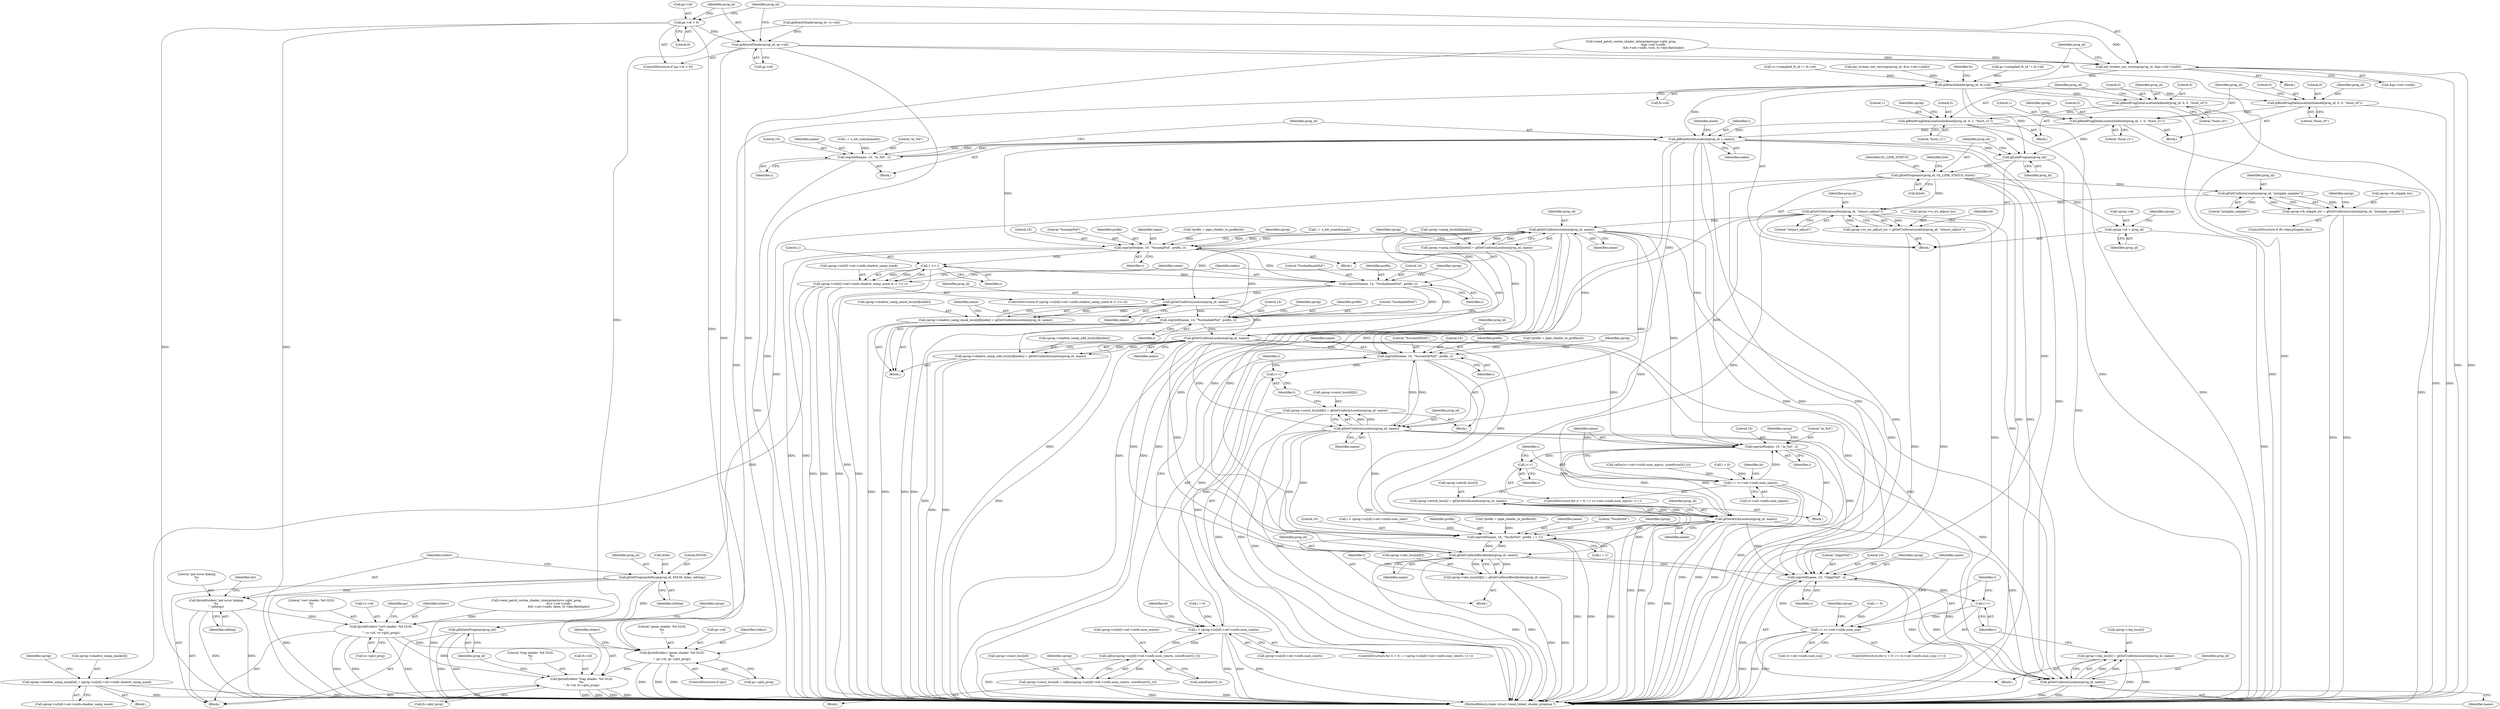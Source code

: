 digraph "0_virglrenderer_a2f12a1b0f95b13b6f8dc3d05d7b74b4386394e4@pointer" {
"1000249" [label="(Call,gs->id > 0)"];
"1000254" [label="(Call,glAttachShader(prog_id, gs->id))"];
"1000259" [label="(Call,set_stream_out_varyings(prog_id, &gs->sel->sinfo))"];
"1000276" [label="(Call,glAttachShader(prog_id, fs->id))"];
"1000302" [label="(Call,glBindFragDataLocationIndexed(prog_id, 0, 0, \"fsout_c0\"))"];
"1000307" [label="(Call,glBindFragDataLocationIndexed(prog_id, 0, 1, \"fsout_c1\"))"];
"1000368" [label="(Call,glBindAttribLocation(prog_id, i, name))"];
"1000363" [label="(Call,snprintf(name, 10, \"in_%d\", i))"];
"1000372" [label="(Call,glLinkProgram(prog_id))"];
"1000374" [label="(Call,glGetProgramiv(prog_id, GL_LINK_STATUS, &lret))"];
"1000386" [label="(Call,glGetProgramInfoLog(prog_id, 65536, &len, infolog))"];
"1000392" [label="(Call,fprintf(stderr,\"got error linking\n%s\n\", infolog))"];
"1000400" [label="(Call,fprintf(stderr,\"vert shader: %d GLSL\n%s\n\", vs->id, vs->glsl_prog))"];
"1000411" [label="(Call,fprintf(stderr,\"geom shader: %d GLSL\n%s\n\", gs->id, gs->glsl_prog))"];
"1000420" [label="(Call,fprintf(stderr,\"frag shader: %d GLSL\n%s\n\", fs->id, fs->glsl_prog))"];
"1000429" [label="(Call,glDeleteProgram(prog_id))"];
"1000490" [label="(Call,sprog->id = prog_id)"];
"1000516" [label="(Call,glGetUniformLocation(prog_id, \"pstipple_sampler\"))"];
"1000512" [label="(Call,sprog->fs_stipple_loc = glGetUniformLocation(prog_id, \"pstipple_sampler\"))"];
"1000530" [label="(Call,glGetUniformLocation(prog_id, \"winsys_adjust\"))"];
"1000526" [label="(Call,sprog->vs_ws_adjust_loc = glGetUniformLocation(prog_id, \"winsys_adjust\"))"];
"1000698" [label="(Call,glGetUniformLocation(prog_id, name))"];
"1000684" [label="(Call,snprintf(name, 10, \"%ssamp%d\", prefix, i))"];
"1000714" [label="(Call,1 << i)"];
"1000702" [label="(Call,sprog->ss[id]->sel->sinfo.shadow_samp_mask & (1 << i))"];
"1000586" [label="(Call,sprog->shadow_samp_mask[id] = sprog->ss[id]->sel->sinfo.shadow_samp_mask)"];
"1000718" [label="(Call,snprintf(name, 14, \"%sshadmask%d\", prefix, i))"];
"1000732" [label="(Call,glGetUniformLocation(prog_id, name))"];
"1000724" [label="(Call,sprog->shadow_samp_mask_locs[id][index] = glGetUniformLocation(prog_id, name))"];
"1000735" [label="(Call,snprintf(name, 14, \"%sshadadd%d\", prefix, i))"];
"1000749" [label="(Call,glGetUniformLocation(prog_id, name))"];
"1000741" [label="(Call,sprog->shadow_samp_add_locs[id][index] = glGetUniformLocation(prog_id, name))"];
"1000876" [label="(Call,snprintf(name, 16, \"%sconst0[%d]\", prefix, i))"];
"1000873" [label="(Call,i++)"];
"1000860" [label="(Call,i < sprog->ss[id]->sel->sinfo.num_consts)"];
"1000830" [label="(Call,calloc(sprog->ss[id]->sel->sinfo.num_consts, sizeof(uint32_t)))"];
"1000824" [label="(Call,sprog->const_locs[id] = calloc(sprog->ss[id]->sel->sinfo.num_consts, sizeof(uint32_t)))"];
"1000890" [label="(Call,glGetUniformLocation(prog_id, name))"];
"1000882" [label="(Call,sprog->const_locs[id][i] = glGetUniformLocation(prog_id, name))"];
"1000951" [label="(Call,snprintf(name, 10, \"in_%d\", i))"];
"1000948" [label="(Call,i++)"];
"1000939" [label="(Call,i < vs->sel->sinfo.num_inputs)"];
"1000962" [label="(Call,glGetAttribLocation(prog_id, name))"];
"1000956" [label="(Call,sprog->attrib_locs[i] = glGetAttribLocation(prog_id, name))"];
"1001039" [label="(Call,snprintf(name, 16, \"%subo%d\", prefix, i + 1))"];
"1001055" [label="(Call,glGetUniformBlockIndex(prog_id, name))"];
"1001047" [label="(Call,sprog->ubo_locs[id][i] = glGetUniformBlockIndex(prog_id, name))"];
"1001091" [label="(Call,snprintf(name, 10, \"clipp[%d]\", i))"];
"1001088" [label="(Call,i++)"];
"1001079" [label="(Call,i < vs->sel->sinfo.num_ucp)"];
"1001102" [label="(Call,glGetUniformLocation(prog_id, name))"];
"1001096" [label="(Call,sprog->clip_locs[i] = glGetUniformLocation(prog_id, name))"];
"1000690" [label="(Call,sprog->samp_locs[id][index] = glGetUniformLocation(prog_id, name))"];
"1000319" [label="(Call,glBindFragDataLocationIndexed(prog_id, 0, 0, \"fsout_c0\"))"];
"1000324" [label="(Call,glBindFragDataLocationIndexed(prog_id, 1, 0, \"fsout_c1\"))"];
"1000432" [label="(Identifier,sprog)"];
"1000422" [label="(Literal,\"frag shader: %d GLSL\n%s\n\")"];
"1001041" [label="(Literal,16)"];
"1000700" [label="(Identifier,name)"];
"1000490" [label="(Call,sprog->id = prog_id)"];
"1000307" [label="(Call,glBindFragDataLocationIndexed(prog_id, 0, 1, \"fsout_c1\"))"];
"1000823" [label="(Block,)"];
"1000365" [label="(Literal,10)"];
"1000686" [label="(Literal,10)"];
"1001076" [label="(Call,i = 0)"];
"1000491" [label="(Call,sprog->id)"];
"1000324" [label="(Call,glBindFragDataLocationIndexed(prog_id, 1, 0, \"fsout_c1\"))"];
"1000387" [label="(Identifier,prog_id)"];
"1000277" [label="(Identifier,prog_id)"];
"1000401" [label="(Identifier,stderr)"];
"1000689" [label="(Identifier,i)"];
"1000687" [label="(Literal,\"%ssamp%d\")"];
"1000400" [label="(Call,fprintf(stderr,\"vert shader: %d GLSL\n%s\n\", vs->id, vs->glsl_prog))"];
"1000518" [label="(Literal,\"pstipple_sampler\")"];
"1000327" [label="(Literal,0)"];
"1000718" [label="(Call,snprintf(name, 14, \"%sshadmask%d\", prefix, i))"];
"1001094" [label="(Literal,\"clipp[%d]\")"];
"1000254" [label="(Call,glAttachShader(prog_id, gs->id))"];
"1000302" [label="(Call,glBindFragDataLocationIndexed(prog_id, 0, 0, \"fsout_c0\"))"];
"1001089" [label="(Identifier,i)"];
"1000825" [label="(Call,sprog->const_locs[id])"];
"1000532" [label="(Literal,\"winsys_adjust\")"];
"1001081" [label="(Call,vs->sel->sinfo.num_ucp)"];
"1001057" [label="(Identifier,name)"];
"1000876" [label="(Call,snprintf(name, 16, \"%sconst0[%d]\", prefix, i))"];
"1000406" [label="(Call,vs->glsl_prog)"];
"1001107" [label="(MethodReturn,static struct vrend_linked_shader_program *)"];
"1000356" [label="(Identifier,mask)"];
"1000255" [label="(Identifier,prog_id)"];
"1000528" [label="(Identifier,sprog)"];
"1000531" [label="(Identifier,prog_id)"];
"1000963" [label="(Identifier,prog_id)"];
"1000377" [label="(Call,&lret)"];
"1000260" [label="(Identifier,prog_id)"];
"1000847" [label="(Identifier,sprog)"];
"1000742" [label="(Call,sprog->shadow_samp_add_locs[id][index])"];
"1000723" [label="(Identifier,i)"];
"1000950" [label="(Block,)"];
"1000862" [label="(Call,sprog->ss[id]->sel->sinfo.num_consts)"];
"1000301" [label="(Block,)"];
"1000949" [label="(Identifier,i)"];
"1001093" [label="(Literal,10)"];
"1000138" [label="(Call,vs->compiled_fs_id != fs->id)"];
"1000328" [label="(Literal,\"fsout_c1\")"];
"1000517" [label="(Identifier,prog_id)"];
"1000326" [label="(Literal,1)"];
"1000314" [label="(Identifier,sprog)"];
"1000527" [label="(Call,sprog->vs_ws_adjust_loc)"];
"1000736" [label="(Identifier,name)"];
"1000172" [label="(Call,vrend_patch_vertex_shader_interpolants(vs->glsl_prog,\n                                                &vs->sel->sinfo,\n                                                &fs->sel->sinfo, false, fs->key.flatshade))"];
"1000890" [label="(Call,glGetUniformLocation(prog_id, name))"];
"1000722" [label="(Identifier,prefix)"];
"1000321" [label="(Literal,0)"];
"1001023" [label="(Call,i < sprog->ss[id]->sel->sinfo.num_ubos)"];
"1000852" [label="(Call,*prefix = pipe_shader_to_prefix(id))"];
"1000409" [label="(ControlStructure,if (gs))"];
"1000413" [label="(Literal,\"geom shader: %d GLSL\n%s\n\")"];
"1000886" [label="(Identifier,sprog)"];
"1000320" [label="(Identifier,prog_id)"];
"1001106" [label="(Identifier,sprog)"];
"1000248" [label="(ControlStructure,if (gs->id > 0))"];
"1000733" [label="(Identifier,prog_id)"];
"1001037" [label="(Identifier,i)"];
"1000809" [label="(Identifier,id)"];
"1001088" [label="(Call,i++)"];
"1000372" [label="(Call,glLinkProgram(prog_id))"];
"1000261" [label="(Call,&gs->sel->sinfo)"];
"1000318" [label="(Block,)"];
"1000955" [label="(Identifier,i)"];
"1000678" [label="(Block,)"];
"1000592" [label="(Call,sprog->ss[id]->sel->sinfo.shadow_samp_mask)"];
"1000716" [label="(Identifier,i)"];
"1000708" [label="(Identifier,sprog)"];
"1000516" [label="(Call,glGetUniformLocation(prog_id, \"pstipple_sampler\"))"];
"1000375" [label="(Identifier,prog_id)"];
"1000268" [label="(Call,set_stream_out_varyings(prog_id, &vs->sel->sinfo))"];
"1000831" [label="(Call,sprog->ss[id]->sel->sinfo.num_consts)"];
"1000684" [label="(Call,snprintf(name, 10, \"%ssamp%d\", prefix, i))"];
"1000323" [label="(Literal,\"fsout_c0\")"];
"1000414" [label="(Call,gs->id)"];
"1000306" [label="(Literal,\"fsout_c0\")"];
"1000877" [label="(Identifier,name)"];
"1000751" [label="(Identifier,name)"];
"1001096" [label="(Call,sprog->clip_locs[i] = glGetUniformLocation(prog_id, name))"];
"1000688" [label="(Identifier,prefix)"];
"1000691" [label="(Call,sprog->samp_locs[id][index])"];
"1000555" [label="(Block,)"];
"1000609" [label="(Identifier,sprog)"];
"1000513" [label="(Call,sprog->fs_stipple_loc)"];
"1001080" [label="(Identifier,i)"];
"1000311" [label="(Literal,\"fsout_c1\")"];
"1000304" [label="(Literal,0)"];
"1000883" [label="(Call,sprog->const_locs[id][i])"];
"1001090" [label="(Block,)"];
"1000737" [label="(Literal,14)"];
"1000745" [label="(Identifier,sprog)"];
"1000717" [label="(Block,)"];
"1000891" [label="(Identifier,prog_id)"];
"1000535" [label="(Identifier,id)"];
"1000367" [label="(Identifier,i)"];
"1000402" [label="(Literal,\"vert shader: %d GLSL\n%s\n\")"];
"1000371" [label="(Identifier,name)"];
"1000724" [label="(Call,sprog->shadow_samp_mask_locs[id][index] = glGetUniformLocation(prog_id, name))"];
"1001097" [label="(Call,sprog->clip_locs[i])"];
"1000526" [label="(Call,sprog->vs_ws_adjust_loc = glGetUniformLocation(prog_id, \"winsys_adjust\"))"];
"1000286" [label="(Identifier,fs)"];
"1000331" [label="(Identifier,sprog)"];
"1000861" [label="(Identifier,i)"];
"1000498" [label="(Identifier,sprog)"];
"1000128" [label="(Call,gs->compiled_fs_id != fs->id)"];
"1000719" [label="(Identifier,name)"];
"1000376" [label="(Identifier,GL_LINK_STATUS)"];
"1000720" [label="(Literal,14)"];
"1000735" [label="(Call,snprintf(name, 14, \"%sshadadd%d\", prefix, i))"];
"1000259" [label="(Call,set_stream_out_varyings(prog_id, &gs->sel->sinfo))"];
"1000357" [label="(Block,)"];
"1000322" [label="(Literal,0)"];
"1000240" [label="(Call,glAttachShader(prog_id, vs->id))"];
"1000386" [label="(Call,glGetProgramInfoLog(prog_id, 65536, &len, infolog))"];
"1001043" [label="(Identifier,prefix)"];
"1000995" [label="(Call,*prefix = pipe_shader_to_prefix(id))"];
"1000875" [label="(Block,)"];
"1001103" [label="(Identifier,prog_id)"];
"1000423" [label="(Call,fs->id)"];
"1001039" [label="(Call,snprintf(name, 16, \"%subo%d\", prefix, i + 1))"];
"1000309" [label="(Literal,0)"];
"1000740" [label="(Identifier,i)"];
"1000587" [label="(Call,sprog->shadow_samp_mask[id])"];
"1001091" [label="(Call,snprintf(name, 10, \"clipp[%d]\", i))"];
"1000739" [label="(Identifier,prefix)"];
"1001099" [label="(Identifier,sprog)"];
"1000940" [label="(Identifier,i)"];
"1000389" [label="(Call,&len)"];
"1001102" [label="(Call,glGetUniformLocation(prog_id, name))"];
"1000421" [label="(Identifier,stderr)"];
"1000305" [label="(Literal,0)"];
"1000725" [label="(Call,sprog->shadow_samp_mask_locs[id][index])"];
"1000685" [label="(Identifier,name)"];
"1001104" [label="(Identifier,name)"];
"1001044" [label="(Call,i + 1)"];
"1001040" [label="(Identifier,name)"];
"1000430" [label="(Identifier,prog_id)"];
"1000690" [label="(Call,sprog->samp_locs[id][index] = glGetUniformLocation(prog_id, name))"];
"1000303" [label="(Identifier,prog_id)"];
"1000394" [label="(Literal,\"got error linking\n%s\n\")"];
"1000892" [label="(Identifier,name)"];
"1000741" [label="(Call,sprog->shadow_samp_add_locs[id][index] = glGetUniformLocation(prog_id, name))"];
"1000952" [label="(Identifier,name)"];
"1000699" [label="(Identifier,prog_id)"];
"1001048" [label="(Call,sprog->ubo_locs[id][i])"];
"1000734" [label="(Identifier,name)"];
"1000750" [label="(Identifier,prog_id)"];
"1001038" [label="(Block,)"];
"1000370" [label="(Identifier,i)"];
"1000383" [label="(Block,)"];
"1000698" [label="(Call,glGetUniformLocation(prog_id, name))"];
"1000364" [label="(Identifier,name)"];
"1000373" [label="(Identifier,prog_id)"];
"1000412" [label="(Identifier,stderr)"];
"1000669" [label="(Call,*prefix = pipe_shader_to_prefix(id))"];
"1000728" [label="(Identifier,sprog)"];
"1000920" [label="(Call,calloc(vs->sel->sinfo.num_inputs, sizeof(uint32_t)))"];
"1001056" [label="(Identifier,prog_id)"];
"1000512" [label="(Call,sprog->fs_stipple_loc = glGetUniformLocation(prog_id, \"pstipple_sampler\"))"];
"1000941" [label="(Call,vs->sel->sinfo.num_inputs)"];
"1000948" [label="(Call,i++)"];
"1000879" [label="(Literal,\"%sconst0[%d]\")"];
"1000417" [label="(Call,gs->glsl_prog)"];
"1000391" [label="(Identifier,infolog)"];
"1000953" [label="(Literal,10)"];
"1000249" [label="(Call,gs->id > 0)"];
"1000429" [label="(Call,glDeleteProgram(prog_id))"];
"1000951" [label="(Call,snprintf(name, 10, \"in_%d\", i))"];
"1000363" [label="(Call,snprintf(name, 10, \"in_%d\", i))"];
"1000878" [label="(Literal,16)"];
"1000397" [label="(Identifier,ctx)"];
"1000939" [label="(Call,i < vs->sel->sinfo.num_inputs)"];
"1000278" [label="(Call,fs->id)"];
"1000586" [label="(Call,sprog->shadow_samp_mask[id] = sprog->ss[id]->sel->sinfo.shadow_samp_mask)"];
"1000856" [label="(ControlStructure,for (i = 0; i < sprog->ss[id]->sel->sinfo.num_consts; i++))"];
"1000702" [label="(Call,sprog->ss[id]->sel->sinfo.shadow_samp_mask & (1 << i))"];
"1000256" [label="(Call,gs->id)"];
"1000368" [label="(Call,glBindAttribLocation(prog_id, i, name))"];
"1000703" [label="(Call,sprog->ss[id]->sel->sinfo.shadow_samp_mask)"];
"1000882" [label="(Call,sprog->const_locs[id][i] = glGetUniformLocation(prog_id, name))"];
"1000381" [label="(Identifier,lret)"];
"1000530" [label="(Call,glGetUniformLocation(prog_id, \"winsys_adjust\"))"];
"1000369" [label="(Identifier,prog_id)"];
"1000881" [label="(Identifier,i)"];
"1000325" [label="(Identifier,prog_id)"];
"1000403" [label="(Call,vs->id)"];
"1001047" [label="(Call,sprog->ubo_locs[id][i] = glGetUniformBlockIndex(prog_id, name))"];
"1000250" [label="(Call,gs->id)"];
"1000308" [label="(Identifier,prog_id)"];
"1000149" [label="(Call,vrend_patch_vertex_shader_interpolants(gs->glsl_prog,\n                                                &gs->sel->sinfo,\n                                                &fs->sel->sinfo, true, fs->key.flatshade))"];
"1000253" [label="(Literal,0)"];
"1000494" [label="(Identifier,prog_id)"];
"1000732" [label="(Call,glGetUniformLocation(prog_id, name))"];
"1000276" [label="(Call,glAttachShader(prog_id, fs->id))"];
"1000959" [label="(Identifier,sprog)"];
"1001055" [label="(Call,glGetUniformBlockIndex(prog_id, name))"];
"1000506" [label="(ControlStructure,if (fs->key.pstipple_tex))"];
"1000374" [label="(Call,glGetProgramiv(prog_id, GL_LINK_STATUS, &lret))"];
"1000393" [label="(Identifier,stderr)"];
"1000392" [label="(Call,fprintf(stderr,\"got error linking\n%s\n\", infolog))"];
"1000873" [label="(Call,i++)"];
"1000410" [label="(Identifier,gs)"];
"1000714" [label="(Call,1 << i)"];
"1000753" [label="(Identifier,index)"];
"1000964" [label="(Identifier,name)"];
"1000936" [label="(Call,i = 0)"];
"1000388" [label="(Literal,65536)"];
"1000973" [label="(Identifier,id)"];
"1000358" [label="(Call,i = u_bit_scan(&mask))"];
"1000395" [label="(Identifier,infolog)"];
"1000107" [label="(Block,)"];
"1000962" [label="(Call,glGetAttribLocation(prog_id, name))"];
"1001042" [label="(Literal,\"%subo%d\")"];
"1001079" [label="(Call,i < vs->sel->sinfo.num_ucp)"];
"1000310" [label="(Literal,1)"];
"1001092" [label="(Identifier,name)"];
"1000721" [label="(Literal,\"%sshadmask%d\")"];
"1000880" [label="(Identifier,prefix)"];
"1000957" [label="(Call,sprog->attrib_locs[i])"];
"1000935" [label="(ControlStructure,for (i = 0; i < vs->sel->sinfo.num_inputs; i++))"];
"1000874" [label="(Identifier,i)"];
"1000247" [label="(Block,)"];
"1001075" [label="(ControlStructure,for (i = 0; i < vs->sel->sinfo.num_ucp; i++))"];
"1000694" [label="(Identifier,sprog)"];
"1000830" [label="(Call,calloc(sprog->ss[id]->sel->sinfo.num_consts, sizeof(uint32_t)))"];
"1000857" [label="(Call,i = 0)"];
"1000319" [label="(Call,glBindFragDataLocationIndexed(prog_id, 0, 0, \"fsout_c0\"))"];
"1000426" [label="(Call,fs->glsl_prog)"];
"1000749" [label="(Call,glGetUniformLocation(prog_id, name))"];
"1000824" [label="(Call,sprog->const_locs[id] = calloc(sprog->ss[id]->sel->sinfo.num_consts, sizeof(uint32_t)))"];
"1000701" [label="(ControlStructure,if (sprog->ss[id]->sel->sinfo.shadow_samp_mask & (1 << i)))"];
"1001095" [label="(Identifier,i)"];
"1000842" [label="(Call,sizeof(uint32_t))"];
"1000860" [label="(Call,i < sprog->ss[id]->sel->sinfo.num_consts)"];
"1000366" [label="(Literal,\"in_%d\")"];
"1000679" [label="(Call,i = u_bit_scan(&mask))"];
"1000420" [label="(Call,fprintf(stderr,\"frag shader: %d GLSL\n%s\n\", fs->id, fs->glsl_prog))"];
"1000738" [label="(Literal,\"%sshadadd%d\")"];
"1000954" [label="(Literal,\"in_%d\")"];
"1000956" [label="(Call,sprog->attrib_locs[i] = glGetAttribLocation(prog_id, name))"];
"1000715" [label="(Literal,1)"];
"1001051" [label="(Identifier,sprog)"];
"1000411" [label="(Call,fprintf(stderr,\"geom shader: %d GLSL\n%s\n\", gs->id, gs->glsl_prog))"];
"1000249" -> "1000248"  [label="AST: "];
"1000249" -> "1000253"  [label="CFG: "];
"1000250" -> "1000249"  [label="AST: "];
"1000253" -> "1000249"  [label="AST: "];
"1000255" -> "1000249"  [label="CFG: "];
"1000260" -> "1000249"  [label="CFG: "];
"1000249" -> "1001107"  [label="DDG: "];
"1000249" -> "1001107"  [label="DDG: "];
"1000249" -> "1000254"  [label="DDG: "];
"1000249" -> "1000411"  [label="DDG: "];
"1000254" -> "1000248"  [label="AST: "];
"1000254" -> "1000256"  [label="CFG: "];
"1000255" -> "1000254"  [label="AST: "];
"1000256" -> "1000254"  [label="AST: "];
"1000260" -> "1000254"  [label="CFG: "];
"1000254" -> "1001107"  [label="DDG: "];
"1000254" -> "1001107"  [label="DDG: "];
"1000240" -> "1000254"  [label="DDG: "];
"1000254" -> "1000259"  [label="DDG: "];
"1000254" -> "1000411"  [label="DDG: "];
"1000259" -> "1000247"  [label="AST: "];
"1000259" -> "1000261"  [label="CFG: "];
"1000260" -> "1000259"  [label="AST: "];
"1000261" -> "1000259"  [label="AST: "];
"1000277" -> "1000259"  [label="CFG: "];
"1000259" -> "1001107"  [label="DDG: "];
"1000259" -> "1001107"  [label="DDG: "];
"1000240" -> "1000259"  [label="DDG: "];
"1000149" -> "1000259"  [label="DDG: "];
"1000259" -> "1000276"  [label="DDG: "];
"1000276" -> "1000107"  [label="AST: "];
"1000276" -> "1000278"  [label="CFG: "];
"1000277" -> "1000276"  [label="AST: "];
"1000278" -> "1000276"  [label="AST: "];
"1000286" -> "1000276"  [label="CFG: "];
"1000276" -> "1001107"  [label="DDG: "];
"1000276" -> "1001107"  [label="DDG: "];
"1000268" -> "1000276"  [label="DDG: "];
"1000138" -> "1000276"  [label="DDG: "];
"1000128" -> "1000276"  [label="DDG: "];
"1000276" -> "1000302"  [label="DDG: "];
"1000276" -> "1000319"  [label="DDG: "];
"1000276" -> "1000368"  [label="DDG: "];
"1000276" -> "1000372"  [label="DDG: "];
"1000276" -> "1000420"  [label="DDG: "];
"1000302" -> "1000301"  [label="AST: "];
"1000302" -> "1000306"  [label="CFG: "];
"1000303" -> "1000302"  [label="AST: "];
"1000304" -> "1000302"  [label="AST: "];
"1000305" -> "1000302"  [label="AST: "];
"1000306" -> "1000302"  [label="AST: "];
"1000308" -> "1000302"  [label="CFG: "];
"1000302" -> "1001107"  [label="DDG: "];
"1000302" -> "1000307"  [label="DDG: "];
"1000307" -> "1000301"  [label="AST: "];
"1000307" -> "1000311"  [label="CFG: "];
"1000308" -> "1000307"  [label="AST: "];
"1000309" -> "1000307"  [label="AST: "];
"1000310" -> "1000307"  [label="AST: "];
"1000311" -> "1000307"  [label="AST: "];
"1000314" -> "1000307"  [label="CFG: "];
"1000307" -> "1001107"  [label="DDG: "];
"1000307" -> "1000368"  [label="DDG: "];
"1000307" -> "1000372"  [label="DDG: "];
"1000368" -> "1000357"  [label="AST: "];
"1000368" -> "1000371"  [label="CFG: "];
"1000369" -> "1000368"  [label="AST: "];
"1000370" -> "1000368"  [label="AST: "];
"1000371" -> "1000368"  [label="AST: "];
"1000356" -> "1000368"  [label="CFG: "];
"1000368" -> "1001107"  [label="DDG: "];
"1000368" -> "1001107"  [label="DDG: "];
"1000368" -> "1001107"  [label="DDG: "];
"1000368" -> "1000363"  [label="DDG: "];
"1000324" -> "1000368"  [label="DDG: "];
"1000363" -> "1000368"  [label="DDG: "];
"1000363" -> "1000368"  [label="DDG: "];
"1000368" -> "1000372"  [label="DDG: "];
"1000368" -> "1000684"  [label="DDG: "];
"1000368" -> "1000876"  [label="DDG: "];
"1000368" -> "1000951"  [label="DDG: "];
"1000368" -> "1001039"  [label="DDG: "];
"1000368" -> "1001091"  [label="DDG: "];
"1000363" -> "1000357"  [label="AST: "];
"1000363" -> "1000367"  [label="CFG: "];
"1000364" -> "1000363"  [label="AST: "];
"1000365" -> "1000363"  [label="AST: "];
"1000366" -> "1000363"  [label="AST: "];
"1000367" -> "1000363"  [label="AST: "];
"1000369" -> "1000363"  [label="CFG: "];
"1000363" -> "1001107"  [label="DDG: "];
"1000358" -> "1000363"  [label="DDG: "];
"1000372" -> "1000107"  [label="AST: "];
"1000372" -> "1000373"  [label="CFG: "];
"1000373" -> "1000372"  [label="AST: "];
"1000375" -> "1000372"  [label="CFG: "];
"1000372" -> "1001107"  [label="DDG: "];
"1000324" -> "1000372"  [label="DDG: "];
"1000372" -> "1000374"  [label="DDG: "];
"1000374" -> "1000107"  [label="AST: "];
"1000374" -> "1000377"  [label="CFG: "];
"1000375" -> "1000374"  [label="AST: "];
"1000376" -> "1000374"  [label="AST: "];
"1000377" -> "1000374"  [label="AST: "];
"1000381" -> "1000374"  [label="CFG: "];
"1000374" -> "1001107"  [label="DDG: "];
"1000374" -> "1001107"  [label="DDG: "];
"1000374" -> "1001107"  [label="DDG: "];
"1000374" -> "1000386"  [label="DDG: "];
"1000374" -> "1000490"  [label="DDG: "];
"1000374" -> "1000516"  [label="DDG: "];
"1000374" -> "1000530"  [label="DDG: "];
"1000386" -> "1000383"  [label="AST: "];
"1000386" -> "1000391"  [label="CFG: "];
"1000387" -> "1000386"  [label="AST: "];
"1000388" -> "1000386"  [label="AST: "];
"1000389" -> "1000386"  [label="AST: "];
"1000391" -> "1000386"  [label="AST: "];
"1000393" -> "1000386"  [label="CFG: "];
"1000386" -> "1001107"  [label="DDG: "];
"1000386" -> "1001107"  [label="DDG: "];
"1000386" -> "1000392"  [label="DDG: "];
"1000386" -> "1000429"  [label="DDG: "];
"1000392" -> "1000383"  [label="AST: "];
"1000392" -> "1000395"  [label="CFG: "];
"1000393" -> "1000392"  [label="AST: "];
"1000394" -> "1000392"  [label="AST: "];
"1000395" -> "1000392"  [label="AST: "];
"1000397" -> "1000392"  [label="CFG: "];
"1000392" -> "1001107"  [label="DDG: "];
"1000392" -> "1001107"  [label="DDG: "];
"1000392" -> "1000400"  [label="DDG: "];
"1000400" -> "1000383"  [label="AST: "];
"1000400" -> "1000406"  [label="CFG: "];
"1000401" -> "1000400"  [label="AST: "];
"1000402" -> "1000400"  [label="AST: "];
"1000403" -> "1000400"  [label="AST: "];
"1000406" -> "1000400"  [label="AST: "];
"1000410" -> "1000400"  [label="CFG: "];
"1000400" -> "1001107"  [label="DDG: "];
"1000400" -> "1001107"  [label="DDG: "];
"1000400" -> "1001107"  [label="DDG: "];
"1000240" -> "1000400"  [label="DDG: "];
"1000172" -> "1000400"  [label="DDG: "];
"1000400" -> "1000411"  [label="DDG: "];
"1000400" -> "1000420"  [label="DDG: "];
"1000411" -> "1000409"  [label="AST: "];
"1000411" -> "1000417"  [label="CFG: "];
"1000412" -> "1000411"  [label="AST: "];
"1000413" -> "1000411"  [label="AST: "];
"1000414" -> "1000411"  [label="AST: "];
"1000417" -> "1000411"  [label="AST: "];
"1000421" -> "1000411"  [label="CFG: "];
"1000411" -> "1001107"  [label="DDG: "];
"1000411" -> "1001107"  [label="DDG: "];
"1000411" -> "1001107"  [label="DDG: "];
"1000149" -> "1000411"  [label="DDG: "];
"1000411" -> "1000420"  [label="DDG: "];
"1000420" -> "1000383"  [label="AST: "];
"1000420" -> "1000426"  [label="CFG: "];
"1000421" -> "1000420"  [label="AST: "];
"1000422" -> "1000420"  [label="AST: "];
"1000423" -> "1000420"  [label="AST: "];
"1000426" -> "1000420"  [label="AST: "];
"1000430" -> "1000420"  [label="CFG: "];
"1000420" -> "1001107"  [label="DDG: "];
"1000420" -> "1001107"  [label="DDG: "];
"1000420" -> "1001107"  [label="DDG: "];
"1000420" -> "1001107"  [label="DDG: "];
"1000429" -> "1000383"  [label="AST: "];
"1000429" -> "1000430"  [label="CFG: "];
"1000430" -> "1000429"  [label="AST: "];
"1000432" -> "1000429"  [label="CFG: "];
"1000429" -> "1001107"  [label="DDG: "];
"1000429" -> "1001107"  [label="DDG: "];
"1000490" -> "1000107"  [label="AST: "];
"1000490" -> "1000494"  [label="CFG: "];
"1000491" -> "1000490"  [label="AST: "];
"1000494" -> "1000490"  [label="AST: "];
"1000498" -> "1000490"  [label="CFG: "];
"1000490" -> "1001107"  [label="DDG: "];
"1000516" -> "1000512"  [label="AST: "];
"1000516" -> "1000518"  [label="CFG: "];
"1000517" -> "1000516"  [label="AST: "];
"1000518" -> "1000516"  [label="AST: "];
"1000512" -> "1000516"  [label="CFG: "];
"1000516" -> "1000512"  [label="DDG: "];
"1000516" -> "1000512"  [label="DDG: "];
"1000516" -> "1000530"  [label="DDG: "];
"1000512" -> "1000506"  [label="AST: "];
"1000513" -> "1000512"  [label="AST: "];
"1000528" -> "1000512"  [label="CFG: "];
"1000512" -> "1001107"  [label="DDG: "];
"1000512" -> "1001107"  [label="DDG: "];
"1000530" -> "1000526"  [label="AST: "];
"1000530" -> "1000532"  [label="CFG: "];
"1000531" -> "1000530"  [label="AST: "];
"1000532" -> "1000530"  [label="AST: "];
"1000526" -> "1000530"  [label="CFG: "];
"1000530" -> "1001107"  [label="DDG: "];
"1000530" -> "1000526"  [label="DDG: "];
"1000530" -> "1000526"  [label="DDG: "];
"1000530" -> "1000698"  [label="DDG: "];
"1000530" -> "1000890"  [label="DDG: "];
"1000530" -> "1000962"  [label="DDG: "];
"1000530" -> "1001055"  [label="DDG: "];
"1000530" -> "1001102"  [label="DDG: "];
"1000526" -> "1000107"  [label="AST: "];
"1000527" -> "1000526"  [label="AST: "];
"1000535" -> "1000526"  [label="CFG: "];
"1000526" -> "1001107"  [label="DDG: "];
"1000526" -> "1001107"  [label="DDG: "];
"1000698" -> "1000690"  [label="AST: "];
"1000698" -> "1000700"  [label="CFG: "];
"1000699" -> "1000698"  [label="AST: "];
"1000700" -> "1000698"  [label="AST: "];
"1000690" -> "1000698"  [label="CFG: "];
"1000698" -> "1001107"  [label="DDG: "];
"1000698" -> "1001107"  [label="DDG: "];
"1000698" -> "1000684"  [label="DDG: "];
"1000698" -> "1000690"  [label="DDG: "];
"1000698" -> "1000690"  [label="DDG: "];
"1000749" -> "1000698"  [label="DDG: "];
"1000684" -> "1000698"  [label="DDG: "];
"1000698" -> "1000718"  [label="DDG: "];
"1000698" -> "1000732"  [label="DDG: "];
"1000698" -> "1000876"  [label="DDG: "];
"1000698" -> "1000890"  [label="DDG: "];
"1000698" -> "1000951"  [label="DDG: "];
"1000698" -> "1000962"  [label="DDG: "];
"1000698" -> "1001039"  [label="DDG: "];
"1000698" -> "1001055"  [label="DDG: "];
"1000698" -> "1001091"  [label="DDG: "];
"1000698" -> "1001102"  [label="DDG: "];
"1000684" -> "1000678"  [label="AST: "];
"1000684" -> "1000689"  [label="CFG: "];
"1000685" -> "1000684"  [label="AST: "];
"1000686" -> "1000684"  [label="AST: "];
"1000687" -> "1000684"  [label="AST: "];
"1000688" -> "1000684"  [label="AST: "];
"1000689" -> "1000684"  [label="AST: "];
"1000694" -> "1000684"  [label="CFG: "];
"1000684" -> "1001107"  [label="DDG: "];
"1000684" -> "1001107"  [label="DDG: "];
"1000749" -> "1000684"  [label="DDG: "];
"1000735" -> "1000684"  [label="DDG: "];
"1000669" -> "1000684"  [label="DDG: "];
"1000679" -> "1000684"  [label="DDG: "];
"1000684" -> "1000714"  [label="DDG: "];
"1000684" -> "1000718"  [label="DDG: "];
"1000714" -> "1000702"  [label="AST: "];
"1000714" -> "1000716"  [label="CFG: "];
"1000715" -> "1000714"  [label="AST: "];
"1000716" -> "1000714"  [label="AST: "];
"1000702" -> "1000714"  [label="CFG: "];
"1000714" -> "1001107"  [label="DDG: "];
"1000714" -> "1000702"  [label="DDG: "];
"1000714" -> "1000702"  [label="DDG: "];
"1000714" -> "1000718"  [label="DDG: "];
"1000702" -> "1000701"  [label="AST: "];
"1000703" -> "1000702"  [label="AST: "];
"1000719" -> "1000702"  [label="CFG: "];
"1000753" -> "1000702"  [label="CFG: "];
"1000702" -> "1001107"  [label="DDG: "];
"1000702" -> "1001107"  [label="DDG: "];
"1000702" -> "1001107"  [label="DDG: "];
"1000702" -> "1000586"  [label="DDG: "];
"1000586" -> "1000555"  [label="AST: "];
"1000586" -> "1000592"  [label="CFG: "];
"1000587" -> "1000586"  [label="AST: "];
"1000592" -> "1000586"  [label="AST: "];
"1000609" -> "1000586"  [label="CFG: "];
"1000586" -> "1001107"  [label="DDG: "];
"1000586" -> "1001107"  [label="DDG: "];
"1000718" -> "1000717"  [label="AST: "];
"1000718" -> "1000723"  [label="CFG: "];
"1000719" -> "1000718"  [label="AST: "];
"1000720" -> "1000718"  [label="AST: "];
"1000721" -> "1000718"  [label="AST: "];
"1000722" -> "1000718"  [label="AST: "];
"1000723" -> "1000718"  [label="AST: "];
"1000728" -> "1000718"  [label="CFG: "];
"1000718" -> "1001107"  [label="DDG: "];
"1000718" -> "1000732"  [label="DDG: "];
"1000718" -> "1000735"  [label="DDG: "];
"1000718" -> "1000735"  [label="DDG: "];
"1000732" -> "1000724"  [label="AST: "];
"1000732" -> "1000734"  [label="CFG: "];
"1000733" -> "1000732"  [label="AST: "];
"1000734" -> "1000732"  [label="AST: "];
"1000724" -> "1000732"  [label="CFG: "];
"1000732" -> "1000724"  [label="DDG: "];
"1000732" -> "1000724"  [label="DDG: "];
"1000732" -> "1000735"  [label="DDG: "];
"1000732" -> "1000749"  [label="DDG: "];
"1000724" -> "1000717"  [label="AST: "];
"1000725" -> "1000724"  [label="AST: "];
"1000736" -> "1000724"  [label="CFG: "];
"1000724" -> "1001107"  [label="DDG: "];
"1000735" -> "1000717"  [label="AST: "];
"1000735" -> "1000740"  [label="CFG: "];
"1000736" -> "1000735"  [label="AST: "];
"1000737" -> "1000735"  [label="AST: "];
"1000738" -> "1000735"  [label="AST: "];
"1000739" -> "1000735"  [label="AST: "];
"1000740" -> "1000735"  [label="AST: "];
"1000745" -> "1000735"  [label="CFG: "];
"1000735" -> "1001107"  [label="DDG: "];
"1000735" -> "1001107"  [label="DDG: "];
"1000735" -> "1001107"  [label="DDG: "];
"1000735" -> "1000749"  [label="DDG: "];
"1000749" -> "1000741"  [label="AST: "];
"1000749" -> "1000751"  [label="CFG: "];
"1000750" -> "1000749"  [label="AST: "];
"1000751" -> "1000749"  [label="AST: "];
"1000741" -> "1000749"  [label="CFG: "];
"1000749" -> "1001107"  [label="DDG: "];
"1000749" -> "1001107"  [label="DDG: "];
"1000749" -> "1000741"  [label="DDG: "];
"1000749" -> "1000741"  [label="DDG: "];
"1000749" -> "1000876"  [label="DDG: "];
"1000749" -> "1000890"  [label="DDG: "];
"1000749" -> "1000951"  [label="DDG: "];
"1000749" -> "1000962"  [label="DDG: "];
"1000749" -> "1001039"  [label="DDG: "];
"1000749" -> "1001055"  [label="DDG: "];
"1000749" -> "1001091"  [label="DDG: "];
"1000749" -> "1001102"  [label="DDG: "];
"1000741" -> "1000717"  [label="AST: "];
"1000742" -> "1000741"  [label="AST: "];
"1000753" -> "1000741"  [label="CFG: "];
"1000741" -> "1001107"  [label="DDG: "];
"1000741" -> "1001107"  [label="DDG: "];
"1000876" -> "1000875"  [label="AST: "];
"1000876" -> "1000881"  [label="CFG: "];
"1000877" -> "1000876"  [label="AST: "];
"1000878" -> "1000876"  [label="AST: "];
"1000879" -> "1000876"  [label="AST: "];
"1000880" -> "1000876"  [label="AST: "];
"1000881" -> "1000876"  [label="AST: "];
"1000886" -> "1000876"  [label="CFG: "];
"1000876" -> "1001107"  [label="DDG: "];
"1000876" -> "1001107"  [label="DDG: "];
"1000876" -> "1000873"  [label="DDG: "];
"1000890" -> "1000876"  [label="DDG: "];
"1000852" -> "1000876"  [label="DDG: "];
"1000860" -> "1000876"  [label="DDG: "];
"1000876" -> "1000890"  [label="DDG: "];
"1000873" -> "1000856"  [label="AST: "];
"1000873" -> "1000874"  [label="CFG: "];
"1000874" -> "1000873"  [label="AST: "];
"1000861" -> "1000873"  [label="CFG: "];
"1000873" -> "1000860"  [label="DDG: "];
"1000860" -> "1000856"  [label="AST: "];
"1000860" -> "1000862"  [label="CFG: "];
"1000861" -> "1000860"  [label="AST: "];
"1000862" -> "1000860"  [label="AST: "];
"1000877" -> "1000860"  [label="CFG: "];
"1000809" -> "1000860"  [label="CFG: "];
"1000860" -> "1001107"  [label="DDG: "];
"1000860" -> "1001107"  [label="DDG: "];
"1000860" -> "1001107"  [label="DDG: "];
"1000860" -> "1000830"  [label="DDG: "];
"1000857" -> "1000860"  [label="DDG: "];
"1000830" -> "1000860"  [label="DDG: "];
"1000830" -> "1000824"  [label="AST: "];
"1000830" -> "1000842"  [label="CFG: "];
"1000831" -> "1000830"  [label="AST: "];
"1000842" -> "1000830"  [label="AST: "];
"1000824" -> "1000830"  [label="CFG: "];
"1000830" -> "1001107"  [label="DDG: "];
"1000830" -> "1000824"  [label="DDG: "];
"1000824" -> "1000823"  [label="AST: "];
"1000825" -> "1000824"  [label="AST: "];
"1000847" -> "1000824"  [label="CFG: "];
"1000824" -> "1001107"  [label="DDG: "];
"1000824" -> "1001107"  [label="DDG: "];
"1000890" -> "1000882"  [label="AST: "];
"1000890" -> "1000892"  [label="CFG: "];
"1000891" -> "1000890"  [label="AST: "];
"1000892" -> "1000890"  [label="AST: "];
"1000882" -> "1000890"  [label="CFG: "];
"1000890" -> "1001107"  [label="DDG: "];
"1000890" -> "1001107"  [label="DDG: "];
"1000890" -> "1000882"  [label="DDG: "];
"1000890" -> "1000882"  [label="DDG: "];
"1000890" -> "1000951"  [label="DDG: "];
"1000890" -> "1000962"  [label="DDG: "];
"1000890" -> "1001039"  [label="DDG: "];
"1000890" -> "1001055"  [label="DDG: "];
"1000890" -> "1001091"  [label="DDG: "];
"1000890" -> "1001102"  [label="DDG: "];
"1000882" -> "1000875"  [label="AST: "];
"1000883" -> "1000882"  [label="AST: "];
"1000874" -> "1000882"  [label="CFG: "];
"1000882" -> "1001107"  [label="DDG: "];
"1000882" -> "1001107"  [label="DDG: "];
"1000951" -> "1000950"  [label="AST: "];
"1000951" -> "1000955"  [label="CFG: "];
"1000952" -> "1000951"  [label="AST: "];
"1000953" -> "1000951"  [label="AST: "];
"1000954" -> "1000951"  [label="AST: "];
"1000955" -> "1000951"  [label="AST: "];
"1000959" -> "1000951"  [label="CFG: "];
"1000951" -> "1001107"  [label="DDG: "];
"1000951" -> "1000948"  [label="DDG: "];
"1000962" -> "1000951"  [label="DDG: "];
"1000939" -> "1000951"  [label="DDG: "];
"1000951" -> "1000962"  [label="DDG: "];
"1000948" -> "1000935"  [label="AST: "];
"1000948" -> "1000949"  [label="CFG: "];
"1000949" -> "1000948"  [label="AST: "];
"1000940" -> "1000948"  [label="CFG: "];
"1000948" -> "1000939"  [label="DDG: "];
"1000939" -> "1000935"  [label="AST: "];
"1000939" -> "1000941"  [label="CFG: "];
"1000940" -> "1000939"  [label="AST: "];
"1000941" -> "1000939"  [label="AST: "];
"1000952" -> "1000939"  [label="CFG: "];
"1000973" -> "1000939"  [label="CFG: "];
"1000939" -> "1001107"  [label="DDG: "];
"1000939" -> "1001107"  [label="DDG: "];
"1000939" -> "1001107"  [label="DDG: "];
"1000936" -> "1000939"  [label="DDG: "];
"1000920" -> "1000939"  [label="DDG: "];
"1000962" -> "1000956"  [label="AST: "];
"1000962" -> "1000964"  [label="CFG: "];
"1000963" -> "1000962"  [label="AST: "];
"1000964" -> "1000962"  [label="AST: "];
"1000956" -> "1000962"  [label="CFG: "];
"1000962" -> "1001107"  [label="DDG: "];
"1000962" -> "1001107"  [label="DDG: "];
"1000962" -> "1000956"  [label="DDG: "];
"1000962" -> "1000956"  [label="DDG: "];
"1000962" -> "1001039"  [label="DDG: "];
"1000962" -> "1001055"  [label="DDG: "];
"1000962" -> "1001091"  [label="DDG: "];
"1000962" -> "1001102"  [label="DDG: "];
"1000956" -> "1000950"  [label="AST: "];
"1000957" -> "1000956"  [label="AST: "];
"1000949" -> "1000956"  [label="CFG: "];
"1000956" -> "1001107"  [label="DDG: "];
"1000956" -> "1001107"  [label="DDG: "];
"1001039" -> "1001038"  [label="AST: "];
"1001039" -> "1001044"  [label="CFG: "];
"1001040" -> "1001039"  [label="AST: "];
"1001041" -> "1001039"  [label="AST: "];
"1001042" -> "1001039"  [label="AST: "];
"1001043" -> "1001039"  [label="AST: "];
"1001044" -> "1001039"  [label="AST: "];
"1001051" -> "1001039"  [label="CFG: "];
"1001039" -> "1001107"  [label="DDG: "];
"1001039" -> "1001107"  [label="DDG: "];
"1001039" -> "1001107"  [label="DDG: "];
"1001055" -> "1001039"  [label="DDG: "];
"1000995" -> "1001039"  [label="DDG: "];
"1001023" -> "1001039"  [label="DDG: "];
"1001039" -> "1001055"  [label="DDG: "];
"1001055" -> "1001047"  [label="AST: "];
"1001055" -> "1001057"  [label="CFG: "];
"1001056" -> "1001055"  [label="AST: "];
"1001057" -> "1001055"  [label="AST: "];
"1001047" -> "1001055"  [label="CFG: "];
"1001055" -> "1001107"  [label="DDG: "];
"1001055" -> "1001107"  [label="DDG: "];
"1001055" -> "1001047"  [label="DDG: "];
"1001055" -> "1001047"  [label="DDG: "];
"1001055" -> "1001091"  [label="DDG: "];
"1001055" -> "1001102"  [label="DDG: "];
"1001047" -> "1001038"  [label="AST: "];
"1001048" -> "1001047"  [label="AST: "];
"1001037" -> "1001047"  [label="CFG: "];
"1001047" -> "1001107"  [label="DDG: "];
"1001047" -> "1001107"  [label="DDG: "];
"1001091" -> "1001090"  [label="AST: "];
"1001091" -> "1001095"  [label="CFG: "];
"1001092" -> "1001091"  [label="AST: "];
"1001093" -> "1001091"  [label="AST: "];
"1001094" -> "1001091"  [label="AST: "];
"1001095" -> "1001091"  [label="AST: "];
"1001099" -> "1001091"  [label="CFG: "];
"1001091" -> "1001107"  [label="DDG: "];
"1001091" -> "1001088"  [label="DDG: "];
"1001102" -> "1001091"  [label="DDG: "];
"1001079" -> "1001091"  [label="DDG: "];
"1001091" -> "1001102"  [label="DDG: "];
"1001088" -> "1001075"  [label="AST: "];
"1001088" -> "1001089"  [label="CFG: "];
"1001089" -> "1001088"  [label="AST: "];
"1001080" -> "1001088"  [label="CFG: "];
"1001088" -> "1001079"  [label="DDG: "];
"1001079" -> "1001075"  [label="AST: "];
"1001079" -> "1001081"  [label="CFG: "];
"1001080" -> "1001079"  [label="AST: "];
"1001081" -> "1001079"  [label="AST: "];
"1001092" -> "1001079"  [label="CFG: "];
"1001106" -> "1001079"  [label="CFG: "];
"1001079" -> "1001107"  [label="DDG: "];
"1001079" -> "1001107"  [label="DDG: "];
"1001079" -> "1001107"  [label="DDG: "];
"1001076" -> "1001079"  [label="DDG: "];
"1001102" -> "1001096"  [label="AST: "];
"1001102" -> "1001104"  [label="CFG: "];
"1001103" -> "1001102"  [label="AST: "];
"1001104" -> "1001102"  [label="AST: "];
"1001096" -> "1001102"  [label="CFG: "];
"1001102" -> "1001107"  [label="DDG: "];
"1001102" -> "1001107"  [label="DDG: "];
"1001102" -> "1001096"  [label="DDG: "];
"1001102" -> "1001096"  [label="DDG: "];
"1001096" -> "1001090"  [label="AST: "];
"1001097" -> "1001096"  [label="AST: "];
"1001089" -> "1001096"  [label="CFG: "];
"1001096" -> "1001107"  [label="DDG: "];
"1001096" -> "1001107"  [label="DDG: "];
"1000690" -> "1000678"  [label="AST: "];
"1000691" -> "1000690"  [label="AST: "];
"1000708" -> "1000690"  [label="CFG: "];
"1000690" -> "1001107"  [label="DDG: "];
"1000690" -> "1001107"  [label="DDG: "];
"1000319" -> "1000318"  [label="AST: "];
"1000319" -> "1000323"  [label="CFG: "];
"1000320" -> "1000319"  [label="AST: "];
"1000321" -> "1000319"  [label="AST: "];
"1000322" -> "1000319"  [label="AST: "];
"1000323" -> "1000319"  [label="AST: "];
"1000325" -> "1000319"  [label="CFG: "];
"1000319" -> "1001107"  [label="DDG: "];
"1000319" -> "1000324"  [label="DDG: "];
"1000324" -> "1000318"  [label="AST: "];
"1000324" -> "1000328"  [label="CFG: "];
"1000325" -> "1000324"  [label="AST: "];
"1000326" -> "1000324"  [label="AST: "];
"1000327" -> "1000324"  [label="AST: "];
"1000328" -> "1000324"  [label="AST: "];
"1000331" -> "1000324"  [label="CFG: "];
"1000324" -> "1001107"  [label="DDG: "];
}
